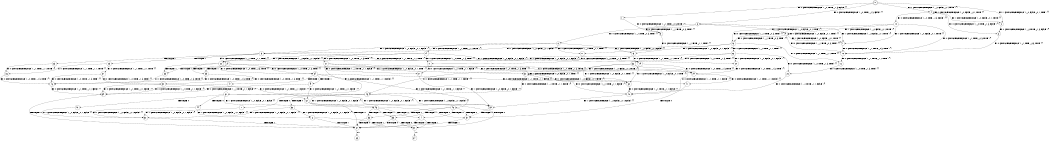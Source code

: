 digraph BCG {
size = "7, 10.5";
center = TRUE;
node [shape = circle];
0 [peripheries = 2];
0 -> 1 [label = "EX !0 !ATOMIC_EXCH_BRANCH (1, +0, TRUE, +1, 3, FALSE) !{}"];
0 -> 2 [label = "EX !1 !ATOMIC_EXCH_BRANCH (1, +0, FALSE, +0, 1, TRUE) !{}"];
0 -> 3 [label = "EX !0 !ATOMIC_EXCH_BRANCH (1, +0, TRUE, +1, 3, FALSE) !{}"];
0 -> 4 [label = "EX !1 !ATOMIC_EXCH_BRANCH (1, +0, FALSE, +0, 1, TRUE) !{}"];
1 -> 5 [label = "EX !0 !ATOMIC_EXCH_BRANCH (1, +1, TRUE, +0, 3, TRUE) !{}"];
2 -> 6 [label = "EX !0 !ATOMIC_EXCH_BRANCH (1, +0, TRUE, +1, 3, FALSE) !{}"];
3 -> 5 [label = "EX !0 !ATOMIC_EXCH_BRANCH (1, +1, TRUE, +0, 3, TRUE) !{}"];
3 -> 7 [label = "EX !1 !ATOMIC_EXCH_BRANCH (1, +0, FALSE, +0, 1, TRUE) !{}"];
3 -> 8 [label = "EX !0 !ATOMIC_EXCH_BRANCH (1, +1, TRUE, +0, 3, TRUE) !{}"];
3 -> 9 [label = "EX !1 !ATOMIC_EXCH_BRANCH (1, +0, FALSE, +0, 1, TRUE) !{}"];
4 -> 2 [label = "EX !1 !ATOMIC_EXCH_BRANCH (1, +0, FALSE, +0, 1, TRUE) !{}"];
4 -> 6 [label = "EX !0 !ATOMIC_EXCH_BRANCH (1, +0, TRUE, +1, 3, FALSE) !{}"];
4 -> 4 [label = "EX !1 !ATOMIC_EXCH_BRANCH (1, +0, FALSE, +0, 1, TRUE) !{}"];
4 -> 10 [label = "EX !0 !ATOMIC_EXCH_BRANCH (1, +0, TRUE, +1, 3, FALSE) !{}"];
5 -> 11 [label = "EX !0 !ATOMIC_EXCH_BRANCH (1, +1, TRUE, +1, 1, TRUE) !{}"];
6 -> 12 [label = "EX !0 !ATOMIC_EXCH_BRANCH (1, +1, TRUE, +0, 3, TRUE) !{}"];
7 -> 12 [label = "EX !0 !ATOMIC_EXCH_BRANCH (1, +1, TRUE, +0, 3, TRUE) !{}"];
8 -> 11 [label = "EX !0 !ATOMIC_EXCH_BRANCH (1, +1, TRUE, +1, 1, TRUE) !{}"];
8 -> 13 [label = "EX !1 !ATOMIC_EXCH_BRANCH (1, +0, FALSE, +0, 1, FALSE) !{}"];
8 -> 14 [label = "EX !0 !ATOMIC_EXCH_BRANCH (1, +1, TRUE, +1, 1, TRUE) !{}"];
8 -> 15 [label = "EX !1 !ATOMIC_EXCH_BRANCH (1, +0, FALSE, +0, 1, FALSE) !{}"];
9 -> 12 [label = "EX !0 !ATOMIC_EXCH_BRANCH (1, +1, TRUE, +0, 3, TRUE) !{}"];
9 -> 7 [label = "EX !1 !ATOMIC_EXCH_BRANCH (1, +0, FALSE, +0, 1, TRUE) !{}"];
9 -> 16 [label = "EX !0 !ATOMIC_EXCH_BRANCH (1, +1, TRUE, +0, 3, TRUE) !{}"];
9 -> 9 [label = "EX !1 !ATOMIC_EXCH_BRANCH (1, +0, FALSE, +0, 1, TRUE) !{}"];
10 -> 12 [label = "EX !0 !ATOMIC_EXCH_BRANCH (1, +1, TRUE, +0, 3, TRUE) !{}"];
10 -> 7 [label = "EX !1 !ATOMIC_EXCH_BRANCH (1, +0, FALSE, +0, 1, TRUE) !{}"];
10 -> 16 [label = "EX !0 !ATOMIC_EXCH_BRANCH (1, +1, TRUE, +0, 3, TRUE) !{}"];
10 -> 9 [label = "EX !1 !ATOMIC_EXCH_BRANCH (1, +0, FALSE, +0, 1, TRUE) !{}"];
11 -> 17 [label = "EX !0 !ATOMIC_EXCH_BRANCH (1, +0, TRUE, +1, 3, TRUE) !{}"];
12 -> 18 [label = "EX !0 !ATOMIC_EXCH_BRANCH (1, +1, TRUE, +1, 1, TRUE) !{}"];
13 -> 19 [label = "EX !0 !ATOMIC_EXCH_BRANCH (1, +1, TRUE, +1, 1, TRUE) !{}"];
14 -> 17 [label = "EX !0 !ATOMIC_EXCH_BRANCH (1, +0, TRUE, +1, 3, TRUE) !{}"];
14 -> 20 [label = "EX !1 !ATOMIC_EXCH_BRANCH (1, +0, FALSE, +0, 1, FALSE) !{}"];
14 -> 21 [label = "EX !0 !ATOMIC_EXCH_BRANCH (1, +0, TRUE, +1, 3, TRUE) !{}"];
14 -> 22 [label = "EX !1 !ATOMIC_EXCH_BRANCH (1, +0, FALSE, +0, 1, FALSE) !{}"];
15 -> 19 [label = "EX !0 !ATOMIC_EXCH_BRANCH (1, +1, TRUE, +1, 1, TRUE) !{}"];
15 -> 23 [label = "TERMINATE !1"];
15 -> 24 [label = "EX !0 !ATOMIC_EXCH_BRANCH (1, +1, TRUE, +1, 1, TRUE) !{}"];
15 -> 25 [label = "TERMINATE !1"];
16 -> 18 [label = "EX !0 !ATOMIC_EXCH_BRANCH (1, +1, TRUE, +1, 1, TRUE) !{}"];
16 -> 13 [label = "EX !1 !ATOMIC_EXCH_BRANCH (1, +0, FALSE, +0, 1, FALSE) !{}"];
16 -> 26 [label = "EX !0 !ATOMIC_EXCH_BRANCH (1, +1, TRUE, +1, 1, TRUE) !{}"];
16 -> 15 [label = "EX !1 !ATOMIC_EXCH_BRANCH (1, +0, FALSE, +0, 1, FALSE) !{}"];
17 -> 27 [label = "EX !0 !ATOMIC_EXCH_BRANCH (1, +1, TRUE, +1, 1, FALSE) !{}"];
18 -> 28 [label = "EX !0 !ATOMIC_EXCH_BRANCH (1, +0, TRUE, +1, 3, TRUE) !{}"];
19 -> 29 [label = "EX !0 !ATOMIC_EXCH_BRANCH (1, +0, TRUE, +1, 3, TRUE) !{}"];
20 -> 29 [label = "EX !0 !ATOMIC_EXCH_BRANCH (1, +0, TRUE, +1, 3, TRUE) !{}"];
21 -> 27 [label = "EX !0 !ATOMIC_EXCH_BRANCH (1, +1, TRUE, +1, 1, FALSE) !{}"];
21 -> 30 [label = "EX !1 !ATOMIC_EXCH_BRANCH (1, +0, FALSE, +0, 1, TRUE) !{}"];
21 -> 31 [label = "EX !0 !ATOMIC_EXCH_BRANCH (1, +1, TRUE, +1, 1, FALSE) !{}"];
21 -> 32 [label = "EX !1 !ATOMIC_EXCH_BRANCH (1, +0, FALSE, +0, 1, TRUE) !{}"];
22 -> 29 [label = "EX !0 !ATOMIC_EXCH_BRANCH (1, +0, TRUE, +1, 3, TRUE) !{}"];
22 -> 33 [label = "TERMINATE !1"];
22 -> 34 [label = "EX !0 !ATOMIC_EXCH_BRANCH (1, +0, TRUE, +1, 3, TRUE) !{}"];
22 -> 35 [label = "TERMINATE !1"];
23 -> 36 [label = "EX !0 !ATOMIC_EXCH_BRANCH (1, +1, TRUE, +1, 1, TRUE) !{}"];
24 -> 29 [label = "EX !0 !ATOMIC_EXCH_BRANCH (1, +0, TRUE, +1, 3, TRUE) !{}"];
24 -> 33 [label = "TERMINATE !1"];
24 -> 34 [label = "EX !0 !ATOMIC_EXCH_BRANCH (1, +0, TRUE, +1, 3, TRUE) !{}"];
24 -> 35 [label = "TERMINATE !1"];
25 -> 36 [label = "EX !0 !ATOMIC_EXCH_BRANCH (1, +1, TRUE, +1, 1, TRUE) !{}"];
25 -> 37 [label = "EX !0 !ATOMIC_EXCH_BRANCH (1, +1, TRUE, +1, 1, TRUE) !{}"];
26 -> 28 [label = "EX !0 !ATOMIC_EXCH_BRANCH (1, +0, TRUE, +1, 3, TRUE) !{}"];
26 -> 20 [label = "EX !1 !ATOMIC_EXCH_BRANCH (1, +0, FALSE, +0, 1, FALSE) !{}"];
26 -> 38 [label = "EX !0 !ATOMIC_EXCH_BRANCH (1, +0, TRUE, +1, 3, TRUE) !{}"];
26 -> 22 [label = "EX !1 !ATOMIC_EXCH_BRANCH (1, +0, FALSE, +0, 1, FALSE) !{}"];
27 -> 39 [label = "EX !1 !ATOMIC_EXCH_BRANCH (1, +0, FALSE, +0, 1, FALSE) !{}"];
28 -> 40 [label = "EX !0 !ATOMIC_EXCH_BRANCH (1, +1, TRUE, +1, 1, FALSE) !{}"];
29 -> 41 [label = "EX !0 !ATOMIC_EXCH_BRANCH (1, +1, TRUE, +1, 1, FALSE) !{}"];
30 -> 40 [label = "EX !0 !ATOMIC_EXCH_BRANCH (1, +1, TRUE, +1, 1, FALSE) !{}"];
31 -> 39 [label = "EX !1 !ATOMIC_EXCH_BRANCH (1, +0, FALSE, +0, 1, FALSE) !{}"];
31 -> 42 [label = "TERMINATE !0"];
31 -> 43 [label = "EX !1 !ATOMIC_EXCH_BRANCH (1, +0, FALSE, +0, 1, FALSE) !{}"];
31 -> 44 [label = "TERMINATE !0"];
32 -> 40 [label = "EX !0 !ATOMIC_EXCH_BRANCH (1, +1, TRUE, +1, 1, FALSE) !{}"];
32 -> 30 [label = "EX !1 !ATOMIC_EXCH_BRANCH (1, +0, FALSE, +0, 1, TRUE) !{}"];
32 -> 45 [label = "EX !0 !ATOMIC_EXCH_BRANCH (1, +1, TRUE, +1, 1, FALSE) !{}"];
32 -> 32 [label = "EX !1 !ATOMIC_EXCH_BRANCH (1, +0, FALSE, +0, 1, TRUE) !{}"];
33 -> 46 [label = "EX !0 !ATOMIC_EXCH_BRANCH (1, +0, TRUE, +1, 3, TRUE) !{}"];
34 -> 41 [label = "EX !0 !ATOMIC_EXCH_BRANCH (1, +1, TRUE, +1, 1, FALSE) !{}"];
34 -> 47 [label = "TERMINATE !1"];
34 -> 48 [label = "EX !0 !ATOMIC_EXCH_BRANCH (1, +1, TRUE, +1, 1, FALSE) !{}"];
34 -> 49 [label = "TERMINATE !1"];
35 -> 46 [label = "EX !0 !ATOMIC_EXCH_BRANCH (1, +0, TRUE, +1, 3, TRUE) !{}"];
35 -> 50 [label = "EX !0 !ATOMIC_EXCH_BRANCH (1, +0, TRUE, +1, 3, TRUE) !{}"];
36 -> 46 [label = "EX !0 !ATOMIC_EXCH_BRANCH (1, +0, TRUE, +1, 3, TRUE) !{}"];
37 -> 46 [label = "EX !0 !ATOMIC_EXCH_BRANCH (1, +0, TRUE, +1, 3, TRUE) !{}"];
37 -> 50 [label = "EX !0 !ATOMIC_EXCH_BRANCH (1, +0, TRUE, +1, 3, TRUE) !{}"];
38 -> 40 [label = "EX !0 !ATOMIC_EXCH_BRANCH (1, +1, TRUE, +1, 1, FALSE) !{}"];
38 -> 30 [label = "EX !1 !ATOMIC_EXCH_BRANCH (1, +0, FALSE, +0, 1, TRUE) !{}"];
38 -> 45 [label = "EX !0 !ATOMIC_EXCH_BRANCH (1, +1, TRUE, +1, 1, FALSE) !{}"];
38 -> 32 [label = "EX !1 !ATOMIC_EXCH_BRANCH (1, +0, FALSE, +0, 1, TRUE) !{}"];
39 -> 51 [label = "TERMINATE !0"];
40 -> 39 [label = "EX !1 !ATOMIC_EXCH_BRANCH (1, +0, FALSE, +0, 1, FALSE) !{}"];
41 -> 51 [label = "TERMINATE !0"];
42 -> 52 [label = "EX !1 !ATOMIC_EXCH_BRANCH (1, +0, FALSE, +0, 1, FALSE) !{}"];
43 -> 51 [label = "TERMINATE !0"];
43 -> 53 [label = "TERMINATE !1"];
43 -> 54 [label = "TERMINATE !0"];
43 -> 55 [label = "TERMINATE !1"];
44 -> 52 [label = "EX !1 !ATOMIC_EXCH_BRANCH (1, +0, FALSE, +0, 1, FALSE) !{}"];
44 -> 56 [label = "EX !1 !ATOMIC_EXCH_BRANCH (1, +0, FALSE, +0, 1, FALSE) !{}"];
45 -> 39 [label = "EX !1 !ATOMIC_EXCH_BRANCH (1, +0, FALSE, +0, 1, FALSE) !{}"];
45 -> 57 [label = "TERMINATE !0"];
45 -> 43 [label = "EX !1 !ATOMIC_EXCH_BRANCH (1, +0, FALSE, +0, 1, FALSE) !{}"];
45 -> 58 [label = "TERMINATE !0"];
46 -> 59 [label = "EX !0 !ATOMIC_EXCH_BRANCH (1, +1, TRUE, +1, 1, FALSE) !{}"];
47 -> 59 [label = "EX !0 !ATOMIC_EXCH_BRANCH (1, +1, TRUE, +1, 1, FALSE) !{}"];
48 -> 51 [label = "TERMINATE !0"];
48 -> 53 [label = "TERMINATE !1"];
48 -> 54 [label = "TERMINATE !0"];
48 -> 55 [label = "TERMINATE !1"];
49 -> 59 [label = "EX !0 !ATOMIC_EXCH_BRANCH (1, +1, TRUE, +1, 1, FALSE) !{}"];
49 -> 60 [label = "EX !0 !ATOMIC_EXCH_BRANCH (1, +1, TRUE, +1, 1, FALSE) !{}"];
50 -> 59 [label = "EX !0 !ATOMIC_EXCH_BRANCH (1, +1, TRUE, +1, 1, FALSE) !{}"];
50 -> 60 [label = "EX !0 !ATOMIC_EXCH_BRANCH (1, +1, TRUE, +1, 1, FALSE) !{}"];
51 -> 61 [label = "TERMINATE !1"];
52 -> 61 [label = "TERMINATE !1"];
53 -> 61 [label = "TERMINATE !0"];
54 -> 61 [label = "TERMINATE !1"];
54 -> 62 [label = "TERMINATE !1"];
55 -> 61 [label = "TERMINATE !0"];
55 -> 62 [label = "TERMINATE !0"];
56 -> 61 [label = "TERMINATE !1"];
56 -> 62 [label = "TERMINATE !1"];
57 -> 52 [label = "EX !1 !ATOMIC_EXCH_BRANCH (1, +0, FALSE, +0, 1, FALSE) !{}"];
58 -> 52 [label = "EX !1 !ATOMIC_EXCH_BRANCH (1, +0, FALSE, +0, 1, FALSE) !{}"];
58 -> 56 [label = "EX !1 !ATOMIC_EXCH_BRANCH (1, +0, FALSE, +0, 1, FALSE) !{}"];
59 -> 61 [label = "TERMINATE !0"];
60 -> 61 [label = "TERMINATE !0"];
60 -> 62 [label = "TERMINATE !0"];
61 -> 63 [label = "exit"];
62 -> 64 [label = "exit"];
}

